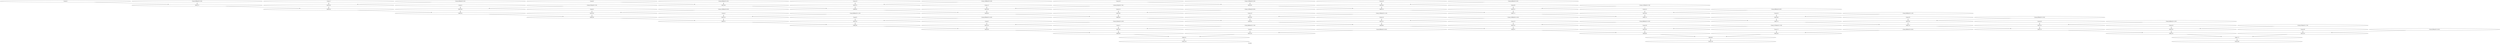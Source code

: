 /*
{
    "ALU" : ["FADD", "FMUL"],
    "MEMPORT" : ["input", "output"],
    "Constant" : ["const"],
    "Any2Pins" : "inPinA,inPinB"
}
*/

strict digraph "for.body" {
label="for.body";
Load_0 [label="{Load_0}", opcode=INPUT, width=32];
Load_1 [label="{Load_1}", opcode=INPUT, width=32];
Load_2 [label="{Load_2}", opcode=INPUT, width=32];
Load_3 [label="{Load_3}", opcode=INPUT, width=32];
Load_4 [label="{Load_4}", opcode=INPUT, width=32];
Load_5 [label="{Load_5}", opcode=INPUT, width=32];
Load_6 [label="{Load_6}", opcode=INPUT, width=32];
Load_7 [label="{Load_7}", opcode=INPUT, width=32];
Load_8 [label="{Load_8}", opcode=INPUT, width=32];
Load_9 [label="{Load_9}", opcode=INPUT, width=32];
Load_10 [label="{Load_10}", opcode=INPUT, width=32];
Load_11 [label="{Load_11}", opcode=INPUT, width=32];
Load_12 [label="{Load_12}", opcode=INPUT, width=32];
Load_13 [label="{Load_13}", opcode=INPUT, width=32];
Load_14 [label="{Load_14}", opcode=INPUT, width=32];
Load_15 [label="{Load_15}", opcode=INPUT, width=32];
Load_16 [label="{Load_16}", opcode=INPUT, width=32];
Load_17 [label="{Load_17}", opcode=INPUT, width=32];
Load_18 [label="{Load_18}", opcode=INPUT, width=32];
Load_19 [label="{Load_19}", opcode=INPUT, width=32];
Load_20 [label="{Load_20}", opcode=INPUT, width=32];
Load_21 [label="{Load_21}", opcode=INPUT, width=32];
Load_22 [label="{Load_22}", opcode=INPUT, width=32];
Load_23 [label="{Load_23}", opcode=INPUT, width=32];
Load_24 [label="{Load_24}", opcode=INPUT, width=32];
Load_25 [label="{Load_25}", opcode=INPUT, width=32];
Load_26 [label="{Load_26}", opcode=INPUT, width=32];
fmul_27 [label="{fmul_27}", opcode=FMUL, width=32];
fmul_28 [label="{fmul_28}", opcode=FMUL, width=32];
fmul_29 [label="{fmul_29}", opcode=FMUL, width=32];
fmul_30 [label="{fmul_30}", opcode=FMUL, width=32];
fmul_31 [label="{fmul_31}", opcode=FMUL, width=32];
fmul_32 [label="{fmul_32}", opcode=FMUL, width=32];
fmul_33 [label="{fmul_33}", opcode=FMUL, width=32];
fmul_34 [label="{fmul_34}", opcode=FMUL, width=32];
fmul_35 [label="{fmul_35}", opcode=FMUL, width=32];
fmul_36 [label="{fmul_36}", opcode=FMUL, width=32];
fmul_37 [label="{fmul_37}", opcode=FMUL, width=32];
fmul_38 [label="{fmul_38}", opcode=FMUL, width=32];
fmul_39 [label="{fmul_39}", opcode=FMUL, width=32];
fmul_40 [label="{fmul_40}", opcode=FMUL, width=32];
fmul_41 [label="{fmul_41}", opcode=FMUL, width=32];
fmul_42 [label="{fmul_42}", opcode=FMUL, width=32];
fmul_43 [label="{fmul_43}", opcode=FMUL, width=32];
fmul_44 [label="{fmul_44}", opcode=FMUL, width=32];
fmul_45 [label="{fmul_45}", opcode=FMUL, width=32];
fmul_46 [label="{fmul_46}", opcode=FMUL, width=32];
fmul_47 [label="{fmul_47}", opcode=FMUL, width=32];
fmul_48 [label="{fmul_48}", opcode=FMUL, width=32];
fmul_49 [label="{fmul_49}", opcode=FMUL, width=32];
fmul_50 [label="{fmul_50}", opcode=FMUL, width=32];
fmul_51 [label="{fmul_51}", opcode=FMUL, width=32];
fmul_52 [label="{fmul_52}", opcode=FMUL, width=32];
fmul_53 [label="{fmul_53}", opcode=FMUL, width=32];
fadd_54 [label="{fadd_54}", opcode=FADD, width=32];
fadd_55 [label="{fadd_55}", opcode=FADD, width=32];
fadd_56 [label="{fadd_56}", opcode=FADD, width=32];
fadd_57 [label="{fadd_57}", opcode=FADD, width=32];
fadd_58 [label="{fadd_58}", opcode=FADD, width=32];
fadd_59 [label="{fadd_59}", opcode=FADD, width=32];
fadd_60 [label="{fadd_60}", opcode=FADD, width=32];
fadd_61 [label="{fadd_61}", opcode=FADD, width=32];
fadd_62 [label="{fadd_62}", opcode=FADD, width=32];
fadd_63 [label="{fadd_63}", opcode=FADD, width=32];
fadd_64 [label="{fadd_64}", opcode=FADD, width=32];
fadd_65 [label="{fadd_65}", opcode=FADD, width=32];
fadd_66 [label="{fadd_66}", opcode=FADD, width=32];
fadd_67 [label="{fadd_67}", opcode=FADD, width=32];
fadd_68 [label="{fadd_68}", opcode=FADD, width=32];
fadd_69 [label="{fadd_69}", opcode=FADD, width=32];
fadd_70 [label="{fadd_70}", opcode=FADD, width=32];
fadd_71 [label="{fadd_71}", opcode=FADD, width=32];
fadd_72 [label="{fadd_72}", opcode=FADD, width=32];
fadd_73 [label="{fadd_73}", opcode=FADD, width=32];
fadd_74 [label="{fadd_74}", opcode=FADD, width=32];
fadd_75 [label="{fadd_75}", opcode=FADD, width=32];
fadd_76 [label="{fadd_76}", opcode=FADD, width=32];
fadd_77 [label="{fadd_77}", opcode=FADD, width=32];
Store_78 [label="{Store_78}", opcode=OUTPUT, width=32];
Store_79 [label="{Store_79}", opcode=OUTPUT, width=32];
Store_80 [label="{Store_80}", opcode=OUTPUT, width=32];
Const_81 [constVal="1", float32="7.00", label="{Const_81|float32=7.00}", opcode=CONST, width=32];
Const_82 [constVal="1", float32="13.00", label="{Const_82|float32=13.00}", opcode=CONST, width=32];
Const_83 [constVal="1", float32="3.00", label="{Const_83|float32=3.00}", opcode=CONST, width=32];
Const_84 [constVal="1", float32="5.00", label="{Const_84|float32=5.00}", opcode=CONST, width=32];
Const_85 [constVal="1", float32="13.00", label="{Const_85|float32=13.00}", opcode=CONST, width=32];
Const_86 [constVal="1", float32="9.00", label="{Const_86|float32=9.00}", opcode=CONST, width=32];
Const_87 [constVal="1", float32="7.00", label="{Const_87|float32=7.00}", opcode=CONST, width=32];
Const_88 [constVal="1", float32="17.00", label="{Const_88|float32=17.00}", opcode=CONST, width=32];
Const_89 [constVal="1", float32="11.00", label="{Const_89|float32=11.00}", opcode=CONST, width=32];
Const_90 [constVal="1", float32="19.00", label="{Const_90|float32=19.00}", opcode=CONST, width=32];
Const_91 [constVal="1", float32="15.00", label="{Const_91|float32=15.00}", opcode=CONST, width=32];
Const_92 [constVal="1", float32="5.00", label="{Const_92|float32=5.00}", opcode=CONST, width=32];
Const_93 [constVal="1", float32="11.00", label="{Const_93|float32=11.00}", opcode=CONST, width=32];
Const_94 [constVal="1", float32="15.00", label="{Const_94|float32=15.00}", opcode=CONST, width=32];
Const_95 [constVal="1", float32="3.00", label="{Const_95|float32=3.00}", opcode=CONST, width=32];
Const_96 [constVal="1", float32="15.00", label="{Const_96|float32=15.00}", opcode=CONST, width=32];
Const_97 [constVal="1", float32="17.00", label="{Const_97|float32=17.00}", opcode=CONST, width=32];
Const_98 [constVal="1", float32="19.00", label="{Const_98|float32=19.00}", opcode=CONST, width=32];
Const_99 [constVal="1", float32="19.00", label="{Const_99|float32=19.00}", opcode=CONST, width=32];
Const_100 [constVal="1", float32="11.00", label="{Const_100|float32=11.00}", opcode=CONST, width=32];
Const_101 [constVal="1", float32="7.00", label="{Const_101|float32=7.00}", opcode=CONST, width=32];
Const_102 [constVal="1", float32="9.00", label="{Const_102|float32=9.00}", opcode=CONST, width=32];
Const_103 [constVal="1", float32="9.00", label="{Const_103|float32=9.00}", opcode=CONST, width=32];
Const_104 [constVal="1", float32="13.00", label="{Const_104|float32=13.00}", opcode=CONST, width=32];
Const_105 [constVal="1", float32="3.00", label="{Const_105|float32=3.00}", opcode=CONST, width=32];
Const_106 [constVal="1", float32="5.00", label="{Const_106|float32=5.00}", opcode=CONST, width=32];
Const_107 [constVal="1", float32="17.00", label="{Const_107|float32=17.00}", opcode=CONST, width=32];
Load_0 -> fmul_27  [driver=outPinA, load=Any2Pins];
Load_1 -> fmul_28  [driver=outPinA, load=Any2Pins];
Load_2 -> fmul_29  [driver=outPinA, load=Any2Pins];
Load_3 -> fmul_30  [driver=outPinA, load=Any2Pins];
Load_4 -> fmul_31  [driver=outPinA, load=Any2Pins];
Load_5 -> fmul_32  [driver=outPinA, load=Any2Pins];
Load_6 -> fmul_33  [driver=outPinA, load=Any2Pins];
Load_7 -> fmul_34  [driver=outPinA, load=Any2Pins];
Load_8 -> fmul_35  [driver=outPinA, load=Any2Pins];
Load_9 -> fmul_36  [driver=outPinA, load=Any2Pins];
Load_10 -> fmul_37  [driver=outPinA, load=Any2Pins];
Load_11 -> fmul_38  [driver=outPinA, load=Any2Pins];
Load_12 -> fmul_39  [driver=outPinA, load=Any2Pins];
Load_13 -> fmul_40  [driver=outPinA, load=Any2Pins];
Load_14 -> fmul_41  [driver=outPinA, load=Any2Pins];
Load_15 -> fmul_42  [driver=outPinA, load=Any2Pins];
Load_16 -> fmul_43  [driver=outPinA, load=Any2Pins];
Load_17 -> fmul_44  [driver=outPinA, load=Any2Pins];
Load_18 -> fmul_45  [driver=outPinA, load=Any2Pins];
Load_19 -> fmul_46  [driver=outPinA, load=Any2Pins];
Load_20 -> fmul_47  [driver=outPinA, load=Any2Pins];
Load_21 -> fmul_48  [driver=outPinA, load=Any2Pins];
Load_22 -> fmul_49  [driver=outPinA, load=Any2Pins];
Load_23 -> fmul_50  [driver=outPinA, load=Any2Pins];
Load_24 -> fmul_51  [driver=outPinA, load=Any2Pins];
Load_25 -> fmul_52  [driver=outPinA, load=Any2Pins];
Load_26 -> fmul_53  [driver=outPinA, load=Any2Pins];
fmul_27 -> fadd_54  [driver=outPinA, load=Any2Pins];
fmul_28 -> fadd_54  [driver=outPinA, load=Any2Pins];
fmul_29 -> fadd_55  [driver=outPinA, load=Any2Pins];
fmul_30 -> fadd_56  [driver=outPinA, load=Any2Pins];
fmul_31 -> fadd_57  [driver=outPinA, load=Any2Pins];
fmul_32 -> fadd_58  [driver=outPinA, load=Any2Pins];
fmul_33 -> fadd_59  [driver=outPinA, load=Any2Pins];
fmul_34 -> fadd_60  [driver=outPinA, load=Any2Pins];
fmul_35 -> fadd_61  [driver=outPinA, load=Any2Pins];
fmul_36 -> fadd_62  [driver=outPinA, load=Any2Pins];
fmul_37 -> fadd_62  [driver=outPinA, load=Any2Pins];
fmul_38 -> fadd_63  [driver=outPinA, load=Any2Pins];
fmul_39 -> fadd_64  [driver=outPinA, load=Any2Pins];
fmul_40 -> fadd_65  [driver=outPinA, load=Any2Pins];
fmul_41 -> fadd_66  [driver=outPinA, load=Any2Pins];
fmul_42 -> fadd_67  [driver=outPinA, load=Any2Pins];
fmul_43 -> fadd_68  [driver=outPinA, load=Any2Pins];
fmul_44 -> fadd_69  [driver=outPinA, load=Any2Pins];
fmul_45 -> fadd_70  [driver=outPinA, load=Any2Pins];
fmul_46 -> fadd_70  [driver=outPinA, load=Any2Pins];
fmul_47 -> fadd_71  [driver=outPinA, load=Any2Pins];
fmul_48 -> fadd_72  [driver=outPinA, load=Any2Pins];
fmul_49 -> fadd_73  [driver=outPinA, load=Any2Pins];
fmul_50 -> fadd_74  [driver=outPinA, load=Any2Pins];
fmul_51 -> fadd_75  [driver=outPinA, load=Any2Pins];
fmul_52 -> fadd_76  [driver=outPinA, load=Any2Pins];
fmul_53 -> fadd_77  [driver=outPinA, load=Any2Pins];
fadd_54 -> fadd_55  [driver=outPinA, load=Any2Pins];
fadd_55 -> fadd_56  [driver=outPinA, load=Any2Pins];
fadd_56 -> fadd_57  [driver=outPinA, load=Any2Pins];
fadd_57 -> fadd_58  [driver=outPinA, load=Any2Pins];
fadd_58 -> fadd_59  [driver=outPinA, load=Any2Pins];
fadd_59 -> fadd_60  [driver=outPinA, load=Any2Pins];
fadd_60 -> fadd_61  [driver=outPinA, load=Any2Pins];
fadd_61 -> Store_78  [driver=outPinA, load=Any2Pins];
fadd_62 -> fadd_63  [driver=outPinA, load=Any2Pins];
fadd_63 -> fadd_64  [driver=outPinA, load=Any2Pins];
fadd_64 -> fadd_65  [driver=outPinA, load=Any2Pins];
fadd_65 -> fadd_66  [driver=outPinA, load=Any2Pins];
fadd_66 -> fadd_67  [driver=outPinA, load=Any2Pins];
fadd_67 -> fadd_68  [driver=outPinA, load=Any2Pins];
fadd_68 -> fadd_69  [driver=outPinA, load=Any2Pins];
fadd_69 -> Store_79  [driver=outPinA, load=Any2Pins];
fadd_70 -> fadd_71  [driver=outPinA, load=Any2Pins];
fadd_71 -> fadd_72  [driver=outPinA, load=Any2Pins];
fadd_72 -> fadd_73  [driver=outPinA, load=Any2Pins];
fadd_73 -> fadd_74  [driver=outPinA, load=Any2Pins];
fadd_74 -> fadd_75  [driver=outPinA, load=Any2Pins];
fadd_75 -> fadd_76  [driver=outPinA, load=Any2Pins];
fadd_76 -> fadd_77  [driver=outPinA, load=Any2Pins];
fadd_77 -> Store_80  [driver=outPinA, load=Any2Pins];
Const_81 -> fmul_38  [driver=outPinA, load=Any2Pins];
Const_82 -> fmul_50  [driver=outPinA, load=Any2Pins];
Const_83 -> fmul_36  [driver=outPinA, load=Any2Pins];
Const_84 -> fmul_46  [driver=outPinA, load=Any2Pins];
Const_85 -> fmul_32  [driver=outPinA, load=Any2Pins];
Const_86 -> fmul_48  [driver=outPinA, load=Any2Pins];
Const_87 -> fmul_29  [driver=outPinA, load=Any2Pins];
Const_88 -> fmul_34  [driver=outPinA, load=Any2Pins];
Const_89 -> fmul_31  [driver=outPinA, load=Any2Pins];
Const_90 -> fmul_53  [driver=outPinA, load=Any2Pins];
Const_91 -> fmul_33  [driver=outPinA, load=Any2Pins];
Const_92 -> fmul_28  [driver=outPinA, load=Any2Pins];
Const_93 -> fmul_49  [driver=outPinA, load=Any2Pins];
Const_94 -> fmul_51  [driver=outPinA, load=Any2Pins];
Const_95 -> fmul_27  [driver=outPinA, load=Any2Pins];
Const_96 -> fmul_42  [driver=outPinA, load=Any2Pins];
Const_97 -> fmul_52  [driver=outPinA, load=Any2Pins];
Const_98 -> fmul_35  [driver=outPinA, load=Any2Pins];
Const_99 -> fmul_44  [driver=outPinA, load=Any2Pins];
Const_100 -> fmul_40  [driver=outPinA, load=Any2Pins];
Const_101 -> fmul_47  [driver=outPinA, load=Any2Pins];
Const_102 -> fmul_39  [driver=outPinA, load=Any2Pins];
Const_103 -> fmul_30  [driver=outPinA, load=Any2Pins];
Const_104 -> fmul_41  [driver=outPinA, load=Any2Pins];
Const_105 -> fmul_45  [driver=outPinA, load=Any2Pins];
Const_106 -> fmul_37  [driver=outPinA, load=Any2Pins];
Const_107 -> fmul_43  [driver=outPinA, load=Any2Pins];
}
